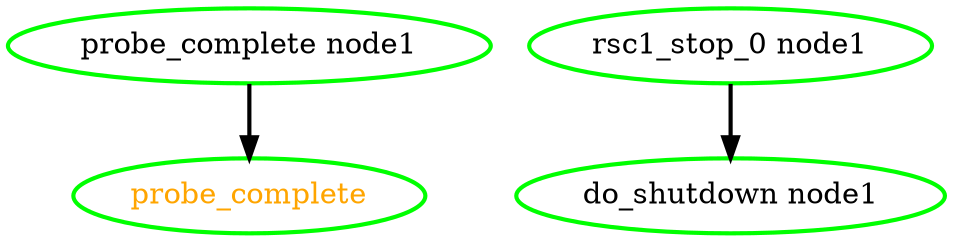 digraph "g" {
	size = "30,30"
"probe_complete" [ style=bold color="green" fontcolor="orange" ]
"probe_complete node1" [ style=bold color="green" fontcolor="black" ]
"rsc1_stop_0 node1" [ style=bold color="green" fontcolor="black" ]
"do_shutdown node1" [ style=bold color="green" fontcolor="black" ]
"probe_complete node1" -> "probe_complete" [ style = bold]
"rsc1_stop_0 node1" -> "do_shutdown node1" [ style = bold]
}
